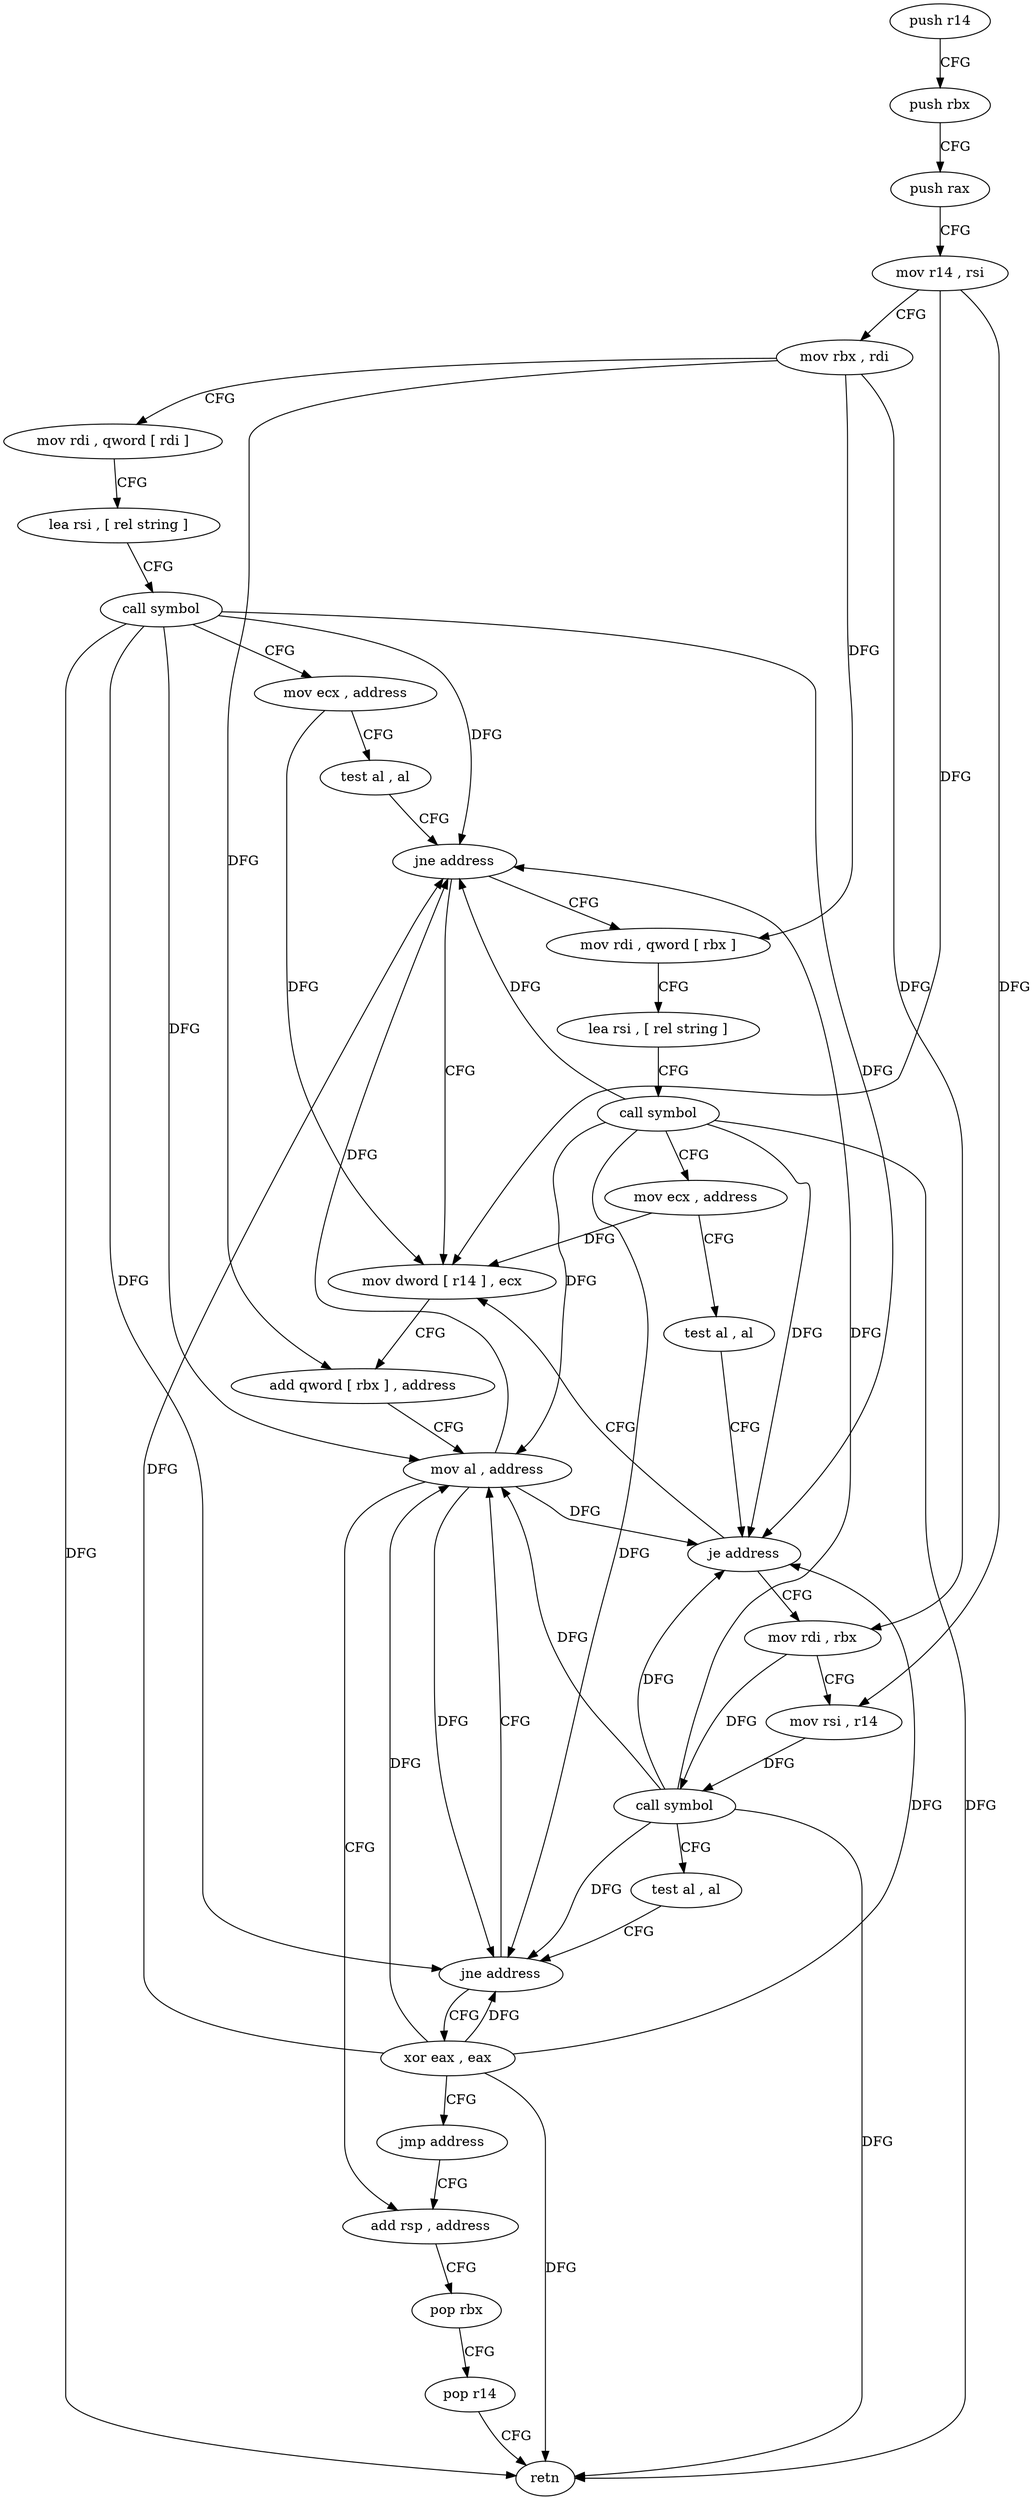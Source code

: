 digraph "func" {
"144416" [label = "push r14" ]
"144418" [label = "push rbx" ]
"144419" [label = "push rax" ]
"144420" [label = "mov r14 , rsi" ]
"144423" [label = "mov rbx , rdi" ]
"144426" [label = "mov rdi , qword [ rdi ]" ]
"144429" [label = "lea rsi , [ rel string ]" ]
"144436" [label = "call symbol" ]
"144441" [label = "mov ecx , address" ]
"144446" [label = "test al , al" ]
"144448" [label = "jne address" ]
"144474" [label = "mov dword [ r14 ] , ecx" ]
"144450" [label = "mov rdi , qword [ rbx ]" ]
"144477" [label = "add qword [ rbx ] , address" ]
"144481" [label = "mov al , address" ]
"144453" [label = "lea rsi , [ rel string ]" ]
"144460" [label = "call symbol" ]
"144465" [label = "mov ecx , address" ]
"144470" [label = "test al , al" ]
"144472" [label = "je address" ]
"144491" [label = "mov rdi , rbx" ]
"144494" [label = "mov rsi , r14" ]
"144497" [label = "call symbol" ]
"144502" [label = "test al , al" ]
"144504" [label = "jne address" ]
"144506" [label = "xor eax , eax" ]
"144483" [label = "add rsp , address" ]
"144508" [label = "jmp address" ]
"144487" [label = "pop rbx" ]
"144488" [label = "pop r14" ]
"144490" [label = "retn" ]
"144416" -> "144418" [ label = "CFG" ]
"144418" -> "144419" [ label = "CFG" ]
"144419" -> "144420" [ label = "CFG" ]
"144420" -> "144423" [ label = "CFG" ]
"144420" -> "144474" [ label = "DFG" ]
"144420" -> "144494" [ label = "DFG" ]
"144423" -> "144426" [ label = "CFG" ]
"144423" -> "144477" [ label = "DFG" ]
"144423" -> "144450" [ label = "DFG" ]
"144423" -> "144491" [ label = "DFG" ]
"144426" -> "144429" [ label = "CFG" ]
"144429" -> "144436" [ label = "CFG" ]
"144436" -> "144441" [ label = "CFG" ]
"144436" -> "144448" [ label = "DFG" ]
"144436" -> "144472" [ label = "DFG" ]
"144436" -> "144481" [ label = "DFG" ]
"144436" -> "144504" [ label = "DFG" ]
"144436" -> "144490" [ label = "DFG" ]
"144441" -> "144446" [ label = "CFG" ]
"144441" -> "144474" [ label = "DFG" ]
"144446" -> "144448" [ label = "CFG" ]
"144448" -> "144474" [ label = "CFG" ]
"144448" -> "144450" [ label = "CFG" ]
"144474" -> "144477" [ label = "CFG" ]
"144450" -> "144453" [ label = "CFG" ]
"144477" -> "144481" [ label = "CFG" ]
"144481" -> "144483" [ label = "CFG" ]
"144481" -> "144448" [ label = "DFG" ]
"144481" -> "144472" [ label = "DFG" ]
"144481" -> "144504" [ label = "DFG" ]
"144453" -> "144460" [ label = "CFG" ]
"144460" -> "144465" [ label = "CFG" ]
"144460" -> "144448" [ label = "DFG" ]
"144460" -> "144472" [ label = "DFG" ]
"144460" -> "144481" [ label = "DFG" ]
"144460" -> "144504" [ label = "DFG" ]
"144460" -> "144490" [ label = "DFG" ]
"144465" -> "144470" [ label = "CFG" ]
"144465" -> "144474" [ label = "DFG" ]
"144470" -> "144472" [ label = "CFG" ]
"144472" -> "144491" [ label = "CFG" ]
"144472" -> "144474" [ label = "CFG" ]
"144491" -> "144494" [ label = "CFG" ]
"144491" -> "144497" [ label = "DFG" ]
"144494" -> "144497" [ label = "DFG" ]
"144497" -> "144502" [ label = "CFG" ]
"144497" -> "144448" [ label = "DFG" ]
"144497" -> "144472" [ label = "DFG" ]
"144497" -> "144481" [ label = "DFG" ]
"144497" -> "144504" [ label = "DFG" ]
"144497" -> "144490" [ label = "DFG" ]
"144502" -> "144504" [ label = "CFG" ]
"144504" -> "144481" [ label = "CFG" ]
"144504" -> "144506" [ label = "CFG" ]
"144506" -> "144508" [ label = "CFG" ]
"144506" -> "144448" [ label = "DFG" ]
"144506" -> "144472" [ label = "DFG" ]
"144506" -> "144481" [ label = "DFG" ]
"144506" -> "144504" [ label = "DFG" ]
"144506" -> "144490" [ label = "DFG" ]
"144483" -> "144487" [ label = "CFG" ]
"144508" -> "144483" [ label = "CFG" ]
"144487" -> "144488" [ label = "CFG" ]
"144488" -> "144490" [ label = "CFG" ]
}
